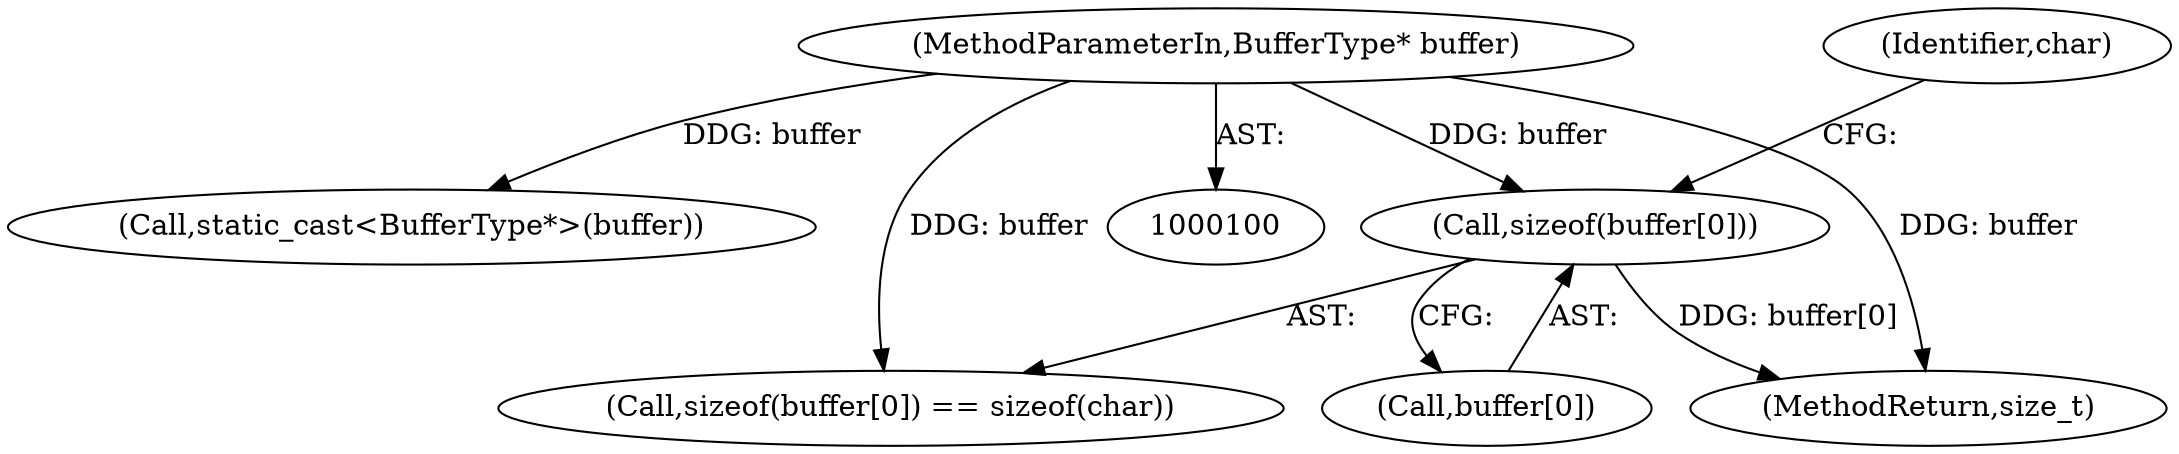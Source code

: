 digraph "0_Chrome_805eabb91d386c86bd64336c7643f6dfa864151d_0@API" {
"1000113" [label="(Call,sizeof(buffer[0]))"];
"1000103" [label="(MethodParameterIn,BufferType* buffer)"];
"1000175" [label="(Call,static_cast<BufferType*>(buffer))"];
"1000114" [label="(Call,buffer[0])"];
"1000288" [label="(MethodReturn,size_t)"];
"1000113" [label="(Call,sizeof(buffer[0]))"];
"1000103" [label="(MethodParameterIn,BufferType* buffer)"];
"1000118" [label="(Identifier,char)"];
"1000112" [label="(Call,sizeof(buffer[0]) == sizeof(char))"];
"1000113" -> "1000112"  [label="AST: "];
"1000113" -> "1000114"  [label="CFG: "];
"1000114" -> "1000113"  [label="AST: "];
"1000118" -> "1000113"  [label="CFG: "];
"1000113" -> "1000288"  [label="DDG: buffer[0]"];
"1000103" -> "1000113"  [label="DDG: buffer"];
"1000103" -> "1000100"  [label="AST: "];
"1000103" -> "1000288"  [label="DDG: buffer"];
"1000103" -> "1000112"  [label="DDG: buffer"];
"1000103" -> "1000175"  [label="DDG: buffer"];
}
